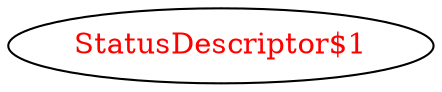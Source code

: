 digraph dependencyGraph {
 concentrate=true;
 ranksep="2.0";
 rankdir="LR"; 
 splines="ortho";
"StatusDescriptor$1" [fontcolor="red"];
}